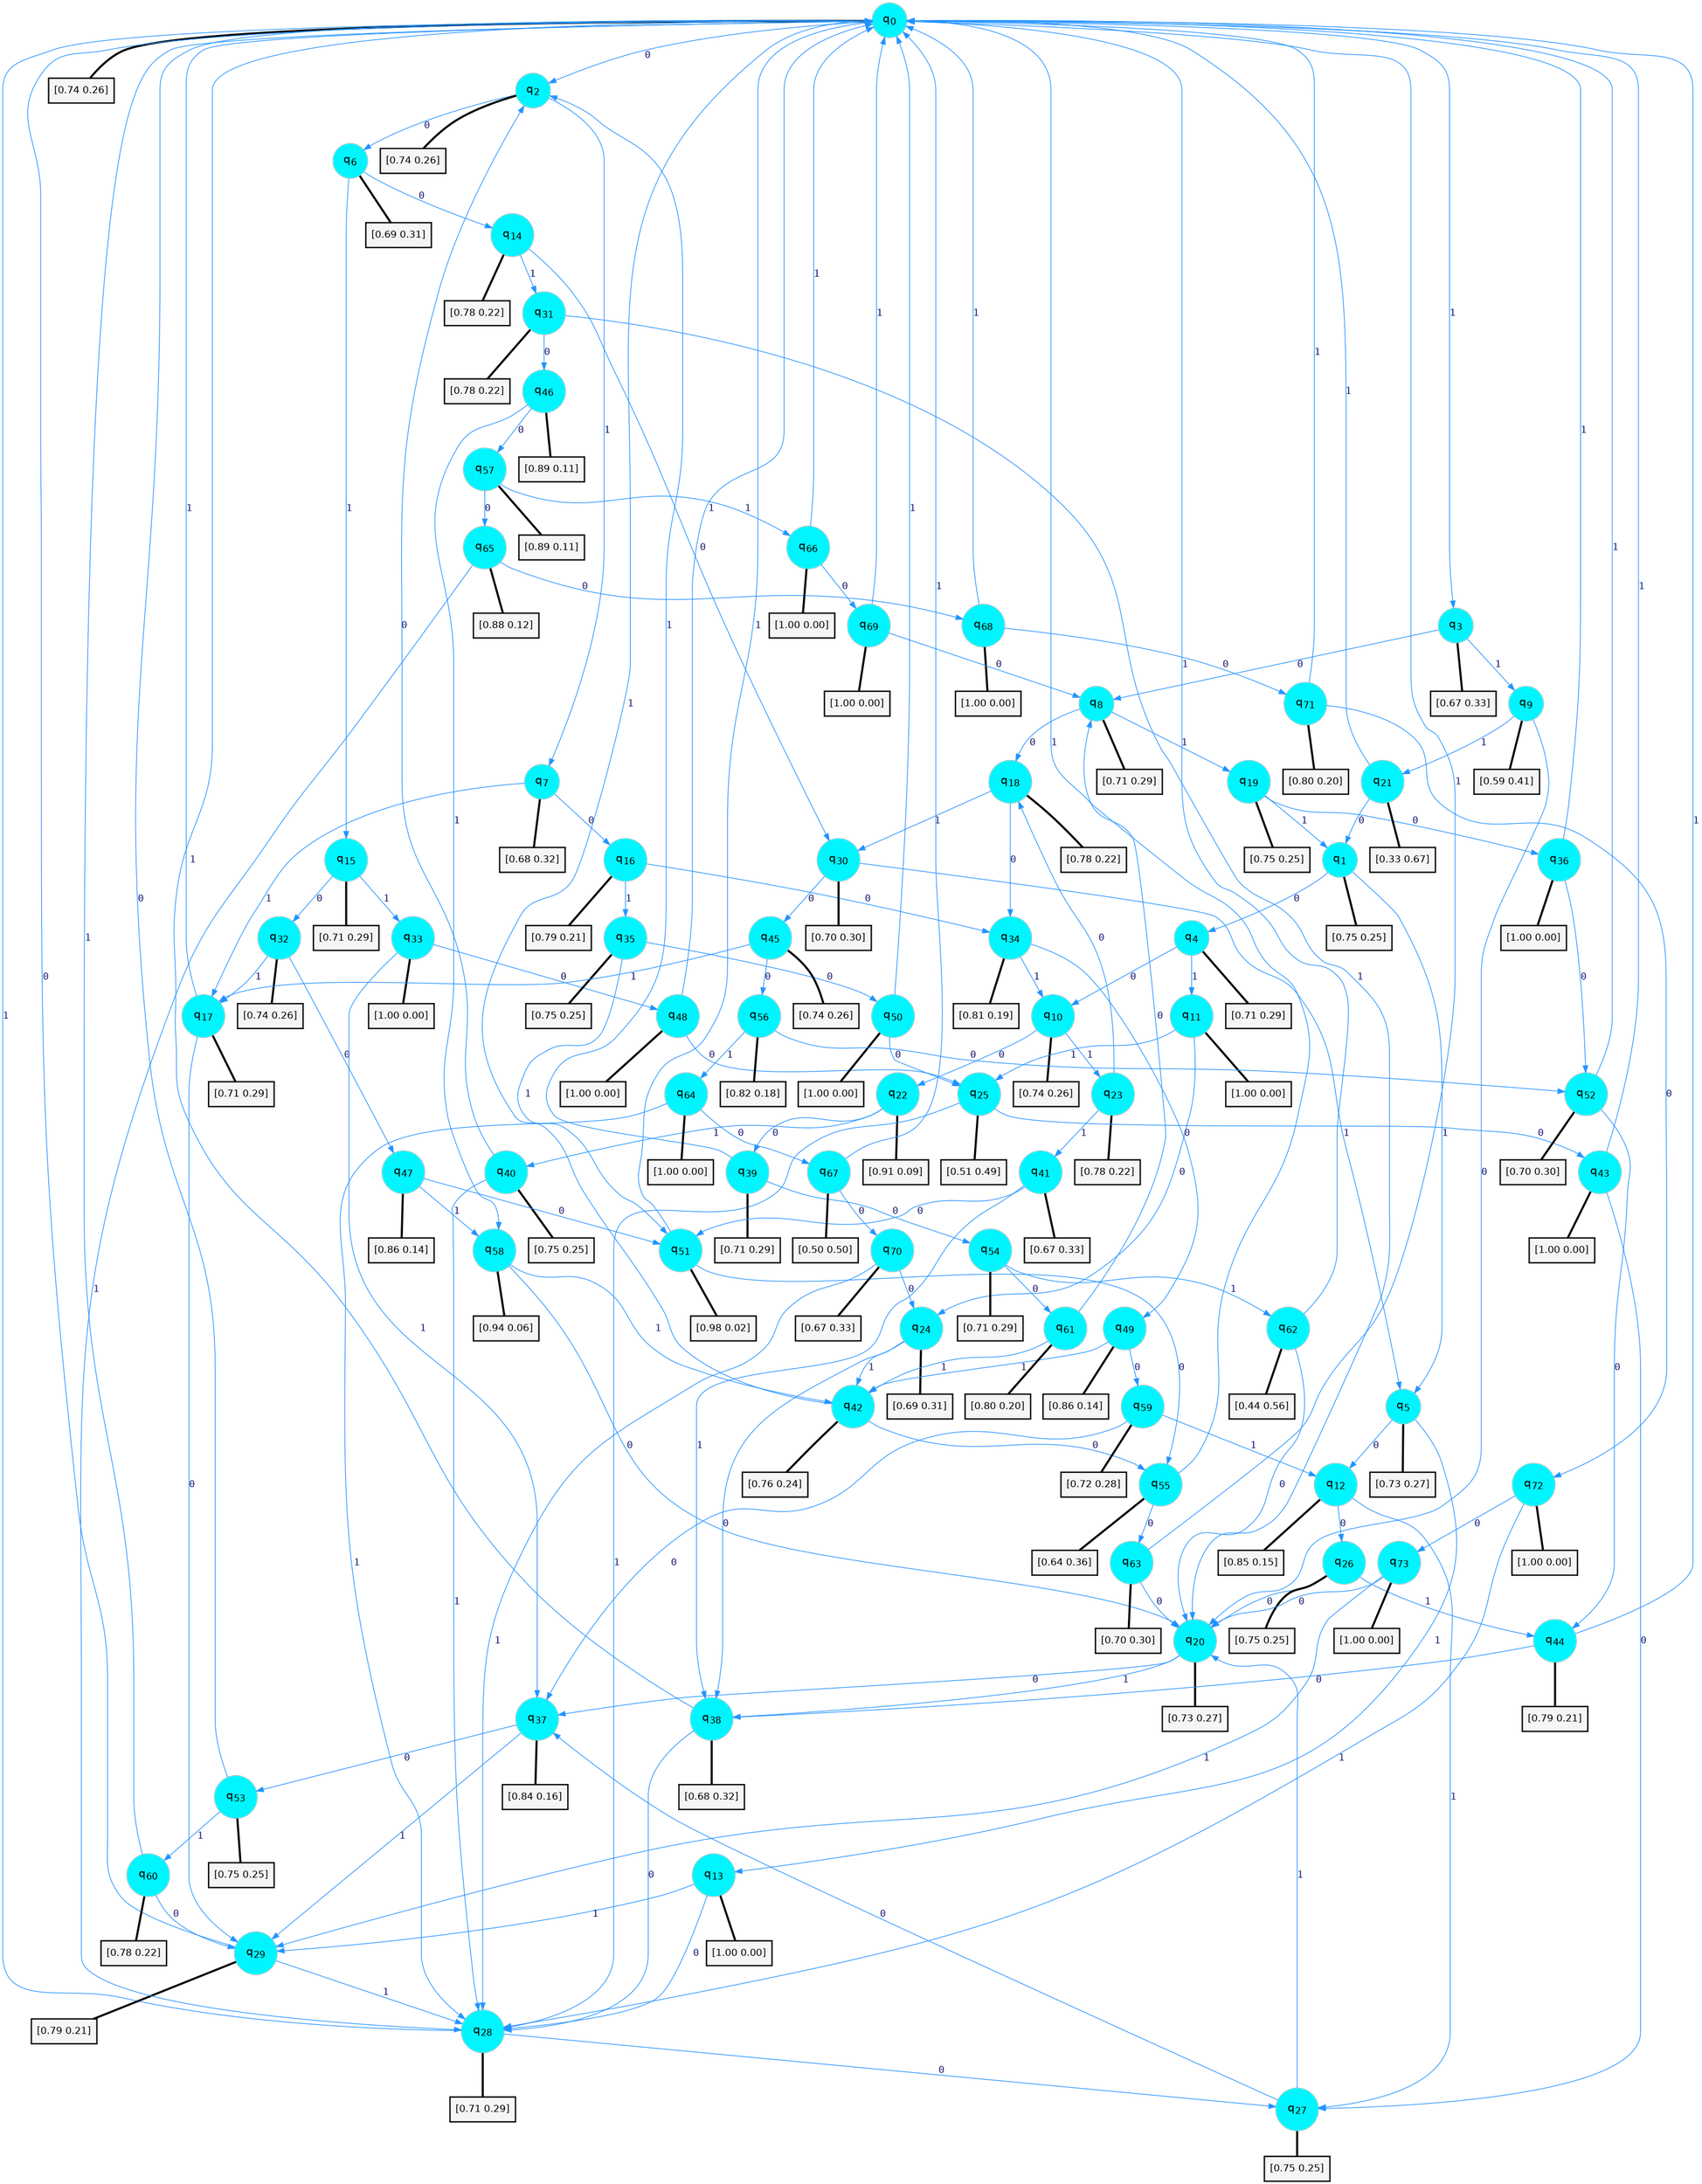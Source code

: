 digraph G {
graph [
bgcolor=transparent, dpi=300, rankdir=TD, size="40,25"];
node [
color=gray, fillcolor=turquoise1, fontcolor=black, fontname=Helvetica, fontsize=16, fontweight=bold, shape=circle, style=filled];
edge [
arrowsize=1, color=dodgerblue1, fontcolor=midnightblue, fontname=courier, fontweight=bold, penwidth=1, style=solid, weight=20];
0[label=<q<SUB>0</SUB>>];
1[label=<q<SUB>1</SUB>>];
2[label=<q<SUB>2</SUB>>];
3[label=<q<SUB>3</SUB>>];
4[label=<q<SUB>4</SUB>>];
5[label=<q<SUB>5</SUB>>];
6[label=<q<SUB>6</SUB>>];
7[label=<q<SUB>7</SUB>>];
8[label=<q<SUB>8</SUB>>];
9[label=<q<SUB>9</SUB>>];
10[label=<q<SUB>10</SUB>>];
11[label=<q<SUB>11</SUB>>];
12[label=<q<SUB>12</SUB>>];
13[label=<q<SUB>13</SUB>>];
14[label=<q<SUB>14</SUB>>];
15[label=<q<SUB>15</SUB>>];
16[label=<q<SUB>16</SUB>>];
17[label=<q<SUB>17</SUB>>];
18[label=<q<SUB>18</SUB>>];
19[label=<q<SUB>19</SUB>>];
20[label=<q<SUB>20</SUB>>];
21[label=<q<SUB>21</SUB>>];
22[label=<q<SUB>22</SUB>>];
23[label=<q<SUB>23</SUB>>];
24[label=<q<SUB>24</SUB>>];
25[label=<q<SUB>25</SUB>>];
26[label=<q<SUB>26</SUB>>];
27[label=<q<SUB>27</SUB>>];
28[label=<q<SUB>28</SUB>>];
29[label=<q<SUB>29</SUB>>];
30[label=<q<SUB>30</SUB>>];
31[label=<q<SUB>31</SUB>>];
32[label=<q<SUB>32</SUB>>];
33[label=<q<SUB>33</SUB>>];
34[label=<q<SUB>34</SUB>>];
35[label=<q<SUB>35</SUB>>];
36[label=<q<SUB>36</SUB>>];
37[label=<q<SUB>37</SUB>>];
38[label=<q<SUB>38</SUB>>];
39[label=<q<SUB>39</SUB>>];
40[label=<q<SUB>40</SUB>>];
41[label=<q<SUB>41</SUB>>];
42[label=<q<SUB>42</SUB>>];
43[label=<q<SUB>43</SUB>>];
44[label=<q<SUB>44</SUB>>];
45[label=<q<SUB>45</SUB>>];
46[label=<q<SUB>46</SUB>>];
47[label=<q<SUB>47</SUB>>];
48[label=<q<SUB>48</SUB>>];
49[label=<q<SUB>49</SUB>>];
50[label=<q<SUB>50</SUB>>];
51[label=<q<SUB>51</SUB>>];
52[label=<q<SUB>52</SUB>>];
53[label=<q<SUB>53</SUB>>];
54[label=<q<SUB>54</SUB>>];
55[label=<q<SUB>55</SUB>>];
56[label=<q<SUB>56</SUB>>];
57[label=<q<SUB>57</SUB>>];
58[label=<q<SUB>58</SUB>>];
59[label=<q<SUB>59</SUB>>];
60[label=<q<SUB>60</SUB>>];
61[label=<q<SUB>61</SUB>>];
62[label=<q<SUB>62</SUB>>];
63[label=<q<SUB>63</SUB>>];
64[label=<q<SUB>64</SUB>>];
65[label=<q<SUB>65</SUB>>];
66[label=<q<SUB>66</SUB>>];
67[label=<q<SUB>67</SUB>>];
68[label=<q<SUB>68</SUB>>];
69[label=<q<SUB>69</SUB>>];
70[label=<q<SUB>70</SUB>>];
71[label=<q<SUB>71</SUB>>];
72[label=<q<SUB>72</SUB>>];
73[label=<q<SUB>73</SUB>>];
74[label="[0.74 0.26]", shape=box,fontcolor=black, fontname=Helvetica, fontsize=14, penwidth=2, fillcolor=whitesmoke,color=black];
75[label="[0.75 0.25]", shape=box,fontcolor=black, fontname=Helvetica, fontsize=14, penwidth=2, fillcolor=whitesmoke,color=black];
76[label="[0.74 0.26]", shape=box,fontcolor=black, fontname=Helvetica, fontsize=14, penwidth=2, fillcolor=whitesmoke,color=black];
77[label="[0.67 0.33]", shape=box,fontcolor=black, fontname=Helvetica, fontsize=14, penwidth=2, fillcolor=whitesmoke,color=black];
78[label="[0.71 0.29]", shape=box,fontcolor=black, fontname=Helvetica, fontsize=14, penwidth=2, fillcolor=whitesmoke,color=black];
79[label="[0.73 0.27]", shape=box,fontcolor=black, fontname=Helvetica, fontsize=14, penwidth=2, fillcolor=whitesmoke,color=black];
80[label="[0.69 0.31]", shape=box,fontcolor=black, fontname=Helvetica, fontsize=14, penwidth=2, fillcolor=whitesmoke,color=black];
81[label="[0.68 0.32]", shape=box,fontcolor=black, fontname=Helvetica, fontsize=14, penwidth=2, fillcolor=whitesmoke,color=black];
82[label="[0.71 0.29]", shape=box,fontcolor=black, fontname=Helvetica, fontsize=14, penwidth=2, fillcolor=whitesmoke,color=black];
83[label="[0.59 0.41]", shape=box,fontcolor=black, fontname=Helvetica, fontsize=14, penwidth=2, fillcolor=whitesmoke,color=black];
84[label="[0.74 0.26]", shape=box,fontcolor=black, fontname=Helvetica, fontsize=14, penwidth=2, fillcolor=whitesmoke,color=black];
85[label="[1.00 0.00]", shape=box,fontcolor=black, fontname=Helvetica, fontsize=14, penwidth=2, fillcolor=whitesmoke,color=black];
86[label="[0.85 0.15]", shape=box,fontcolor=black, fontname=Helvetica, fontsize=14, penwidth=2, fillcolor=whitesmoke,color=black];
87[label="[1.00 0.00]", shape=box,fontcolor=black, fontname=Helvetica, fontsize=14, penwidth=2, fillcolor=whitesmoke,color=black];
88[label="[0.78 0.22]", shape=box,fontcolor=black, fontname=Helvetica, fontsize=14, penwidth=2, fillcolor=whitesmoke,color=black];
89[label="[0.71 0.29]", shape=box,fontcolor=black, fontname=Helvetica, fontsize=14, penwidth=2, fillcolor=whitesmoke,color=black];
90[label="[0.79 0.21]", shape=box,fontcolor=black, fontname=Helvetica, fontsize=14, penwidth=2, fillcolor=whitesmoke,color=black];
91[label="[0.71 0.29]", shape=box,fontcolor=black, fontname=Helvetica, fontsize=14, penwidth=2, fillcolor=whitesmoke,color=black];
92[label="[0.78 0.22]", shape=box,fontcolor=black, fontname=Helvetica, fontsize=14, penwidth=2, fillcolor=whitesmoke,color=black];
93[label="[0.75 0.25]", shape=box,fontcolor=black, fontname=Helvetica, fontsize=14, penwidth=2, fillcolor=whitesmoke,color=black];
94[label="[0.73 0.27]", shape=box,fontcolor=black, fontname=Helvetica, fontsize=14, penwidth=2, fillcolor=whitesmoke,color=black];
95[label="[0.33 0.67]", shape=box,fontcolor=black, fontname=Helvetica, fontsize=14, penwidth=2, fillcolor=whitesmoke,color=black];
96[label="[0.91 0.09]", shape=box,fontcolor=black, fontname=Helvetica, fontsize=14, penwidth=2, fillcolor=whitesmoke,color=black];
97[label="[0.78 0.22]", shape=box,fontcolor=black, fontname=Helvetica, fontsize=14, penwidth=2, fillcolor=whitesmoke,color=black];
98[label="[0.69 0.31]", shape=box,fontcolor=black, fontname=Helvetica, fontsize=14, penwidth=2, fillcolor=whitesmoke,color=black];
99[label="[0.51 0.49]", shape=box,fontcolor=black, fontname=Helvetica, fontsize=14, penwidth=2, fillcolor=whitesmoke,color=black];
100[label="[0.75 0.25]", shape=box,fontcolor=black, fontname=Helvetica, fontsize=14, penwidth=2, fillcolor=whitesmoke,color=black];
101[label="[0.75 0.25]", shape=box,fontcolor=black, fontname=Helvetica, fontsize=14, penwidth=2, fillcolor=whitesmoke,color=black];
102[label="[0.71 0.29]", shape=box,fontcolor=black, fontname=Helvetica, fontsize=14, penwidth=2, fillcolor=whitesmoke,color=black];
103[label="[0.79 0.21]", shape=box,fontcolor=black, fontname=Helvetica, fontsize=14, penwidth=2, fillcolor=whitesmoke,color=black];
104[label="[0.70 0.30]", shape=box,fontcolor=black, fontname=Helvetica, fontsize=14, penwidth=2, fillcolor=whitesmoke,color=black];
105[label="[0.78 0.22]", shape=box,fontcolor=black, fontname=Helvetica, fontsize=14, penwidth=2, fillcolor=whitesmoke,color=black];
106[label="[0.74 0.26]", shape=box,fontcolor=black, fontname=Helvetica, fontsize=14, penwidth=2, fillcolor=whitesmoke,color=black];
107[label="[1.00 0.00]", shape=box,fontcolor=black, fontname=Helvetica, fontsize=14, penwidth=2, fillcolor=whitesmoke,color=black];
108[label="[0.81 0.19]", shape=box,fontcolor=black, fontname=Helvetica, fontsize=14, penwidth=2, fillcolor=whitesmoke,color=black];
109[label="[0.75 0.25]", shape=box,fontcolor=black, fontname=Helvetica, fontsize=14, penwidth=2, fillcolor=whitesmoke,color=black];
110[label="[1.00 0.00]", shape=box,fontcolor=black, fontname=Helvetica, fontsize=14, penwidth=2, fillcolor=whitesmoke,color=black];
111[label="[0.84 0.16]", shape=box,fontcolor=black, fontname=Helvetica, fontsize=14, penwidth=2, fillcolor=whitesmoke,color=black];
112[label="[0.68 0.32]", shape=box,fontcolor=black, fontname=Helvetica, fontsize=14, penwidth=2, fillcolor=whitesmoke,color=black];
113[label="[0.71 0.29]", shape=box,fontcolor=black, fontname=Helvetica, fontsize=14, penwidth=2, fillcolor=whitesmoke,color=black];
114[label="[0.75 0.25]", shape=box,fontcolor=black, fontname=Helvetica, fontsize=14, penwidth=2, fillcolor=whitesmoke,color=black];
115[label="[0.67 0.33]", shape=box,fontcolor=black, fontname=Helvetica, fontsize=14, penwidth=2, fillcolor=whitesmoke,color=black];
116[label="[0.76 0.24]", shape=box,fontcolor=black, fontname=Helvetica, fontsize=14, penwidth=2, fillcolor=whitesmoke,color=black];
117[label="[1.00 0.00]", shape=box,fontcolor=black, fontname=Helvetica, fontsize=14, penwidth=2, fillcolor=whitesmoke,color=black];
118[label="[0.79 0.21]", shape=box,fontcolor=black, fontname=Helvetica, fontsize=14, penwidth=2, fillcolor=whitesmoke,color=black];
119[label="[0.74 0.26]", shape=box,fontcolor=black, fontname=Helvetica, fontsize=14, penwidth=2, fillcolor=whitesmoke,color=black];
120[label="[0.89 0.11]", shape=box,fontcolor=black, fontname=Helvetica, fontsize=14, penwidth=2, fillcolor=whitesmoke,color=black];
121[label="[0.86 0.14]", shape=box,fontcolor=black, fontname=Helvetica, fontsize=14, penwidth=2, fillcolor=whitesmoke,color=black];
122[label="[1.00 0.00]", shape=box,fontcolor=black, fontname=Helvetica, fontsize=14, penwidth=2, fillcolor=whitesmoke,color=black];
123[label="[0.86 0.14]", shape=box,fontcolor=black, fontname=Helvetica, fontsize=14, penwidth=2, fillcolor=whitesmoke,color=black];
124[label="[1.00 0.00]", shape=box,fontcolor=black, fontname=Helvetica, fontsize=14, penwidth=2, fillcolor=whitesmoke,color=black];
125[label="[0.98 0.02]", shape=box,fontcolor=black, fontname=Helvetica, fontsize=14, penwidth=2, fillcolor=whitesmoke,color=black];
126[label="[0.70 0.30]", shape=box,fontcolor=black, fontname=Helvetica, fontsize=14, penwidth=2, fillcolor=whitesmoke,color=black];
127[label="[0.75 0.25]", shape=box,fontcolor=black, fontname=Helvetica, fontsize=14, penwidth=2, fillcolor=whitesmoke,color=black];
128[label="[0.71 0.29]", shape=box,fontcolor=black, fontname=Helvetica, fontsize=14, penwidth=2, fillcolor=whitesmoke,color=black];
129[label="[0.64 0.36]", shape=box,fontcolor=black, fontname=Helvetica, fontsize=14, penwidth=2, fillcolor=whitesmoke,color=black];
130[label="[0.82 0.18]", shape=box,fontcolor=black, fontname=Helvetica, fontsize=14, penwidth=2, fillcolor=whitesmoke,color=black];
131[label="[0.89 0.11]", shape=box,fontcolor=black, fontname=Helvetica, fontsize=14, penwidth=2, fillcolor=whitesmoke,color=black];
132[label="[0.94 0.06]", shape=box,fontcolor=black, fontname=Helvetica, fontsize=14, penwidth=2, fillcolor=whitesmoke,color=black];
133[label="[0.72 0.28]", shape=box,fontcolor=black, fontname=Helvetica, fontsize=14, penwidth=2, fillcolor=whitesmoke,color=black];
134[label="[0.78 0.22]", shape=box,fontcolor=black, fontname=Helvetica, fontsize=14, penwidth=2, fillcolor=whitesmoke,color=black];
135[label="[0.80 0.20]", shape=box,fontcolor=black, fontname=Helvetica, fontsize=14, penwidth=2, fillcolor=whitesmoke,color=black];
136[label="[0.44 0.56]", shape=box,fontcolor=black, fontname=Helvetica, fontsize=14, penwidth=2, fillcolor=whitesmoke,color=black];
137[label="[0.70 0.30]", shape=box,fontcolor=black, fontname=Helvetica, fontsize=14, penwidth=2, fillcolor=whitesmoke,color=black];
138[label="[1.00 0.00]", shape=box,fontcolor=black, fontname=Helvetica, fontsize=14, penwidth=2, fillcolor=whitesmoke,color=black];
139[label="[0.88 0.12]", shape=box,fontcolor=black, fontname=Helvetica, fontsize=14, penwidth=2, fillcolor=whitesmoke,color=black];
140[label="[1.00 0.00]", shape=box,fontcolor=black, fontname=Helvetica, fontsize=14, penwidth=2, fillcolor=whitesmoke,color=black];
141[label="[0.50 0.50]", shape=box,fontcolor=black, fontname=Helvetica, fontsize=14, penwidth=2, fillcolor=whitesmoke,color=black];
142[label="[1.00 0.00]", shape=box,fontcolor=black, fontname=Helvetica, fontsize=14, penwidth=2, fillcolor=whitesmoke,color=black];
143[label="[1.00 0.00]", shape=box,fontcolor=black, fontname=Helvetica, fontsize=14, penwidth=2, fillcolor=whitesmoke,color=black];
144[label="[0.67 0.33]", shape=box,fontcolor=black, fontname=Helvetica, fontsize=14, penwidth=2, fillcolor=whitesmoke,color=black];
145[label="[0.80 0.20]", shape=box,fontcolor=black, fontname=Helvetica, fontsize=14, penwidth=2, fillcolor=whitesmoke,color=black];
146[label="[1.00 0.00]", shape=box,fontcolor=black, fontname=Helvetica, fontsize=14, penwidth=2, fillcolor=whitesmoke,color=black];
147[label="[1.00 0.00]", shape=box,fontcolor=black, fontname=Helvetica, fontsize=14, penwidth=2, fillcolor=whitesmoke,color=black];
0->2 [label=0];
0->3 [label=1];
0->74 [arrowhead=none, penwidth=3,color=black];
1->4 [label=0];
1->5 [label=1];
1->75 [arrowhead=none, penwidth=3,color=black];
2->6 [label=0];
2->7 [label=1];
2->76 [arrowhead=none, penwidth=3,color=black];
3->8 [label=0];
3->9 [label=1];
3->77 [arrowhead=none, penwidth=3,color=black];
4->10 [label=0];
4->11 [label=1];
4->78 [arrowhead=none, penwidth=3,color=black];
5->12 [label=0];
5->13 [label=1];
5->79 [arrowhead=none, penwidth=3,color=black];
6->14 [label=0];
6->15 [label=1];
6->80 [arrowhead=none, penwidth=3,color=black];
7->16 [label=0];
7->17 [label=1];
7->81 [arrowhead=none, penwidth=3,color=black];
8->18 [label=0];
8->19 [label=1];
8->82 [arrowhead=none, penwidth=3,color=black];
9->20 [label=0];
9->21 [label=1];
9->83 [arrowhead=none, penwidth=3,color=black];
10->22 [label=0];
10->23 [label=1];
10->84 [arrowhead=none, penwidth=3,color=black];
11->24 [label=0];
11->25 [label=1];
11->85 [arrowhead=none, penwidth=3,color=black];
12->26 [label=0];
12->27 [label=1];
12->86 [arrowhead=none, penwidth=3,color=black];
13->28 [label=0];
13->29 [label=1];
13->87 [arrowhead=none, penwidth=3,color=black];
14->30 [label=0];
14->31 [label=1];
14->88 [arrowhead=none, penwidth=3,color=black];
15->32 [label=0];
15->33 [label=1];
15->89 [arrowhead=none, penwidth=3,color=black];
16->34 [label=0];
16->35 [label=1];
16->90 [arrowhead=none, penwidth=3,color=black];
17->29 [label=0];
17->0 [label=1];
17->91 [arrowhead=none, penwidth=3,color=black];
18->34 [label=0];
18->30 [label=1];
18->92 [arrowhead=none, penwidth=3,color=black];
19->36 [label=0];
19->1 [label=1];
19->93 [arrowhead=none, penwidth=3,color=black];
20->37 [label=0];
20->38 [label=1];
20->94 [arrowhead=none, penwidth=3,color=black];
21->1 [label=0];
21->0 [label=1];
21->95 [arrowhead=none, penwidth=3,color=black];
22->39 [label=0];
22->40 [label=1];
22->96 [arrowhead=none, penwidth=3,color=black];
23->18 [label=0];
23->41 [label=1];
23->97 [arrowhead=none, penwidth=3,color=black];
24->38 [label=0];
24->42 [label=1];
24->98 [arrowhead=none, penwidth=3,color=black];
25->43 [label=0];
25->28 [label=1];
25->99 [arrowhead=none, penwidth=3,color=black];
26->20 [label=0];
26->44 [label=1];
26->100 [arrowhead=none, penwidth=3,color=black];
27->37 [label=0];
27->20 [label=1];
27->101 [arrowhead=none, penwidth=3,color=black];
28->27 [label=0];
28->0 [label=1];
28->102 [arrowhead=none, penwidth=3,color=black];
29->0 [label=0];
29->28 [label=1];
29->103 [arrowhead=none, penwidth=3,color=black];
30->45 [label=0];
30->5 [label=1];
30->104 [arrowhead=none, penwidth=3,color=black];
31->46 [label=0];
31->20 [label=1];
31->105 [arrowhead=none, penwidth=3,color=black];
32->47 [label=0];
32->17 [label=1];
32->106 [arrowhead=none, penwidth=3,color=black];
33->48 [label=0];
33->37 [label=1];
33->107 [arrowhead=none, penwidth=3,color=black];
34->49 [label=0];
34->10 [label=1];
34->108 [arrowhead=none, penwidth=3,color=black];
35->50 [label=0];
35->51 [label=1];
35->109 [arrowhead=none, penwidth=3,color=black];
36->52 [label=0];
36->0 [label=1];
36->110 [arrowhead=none, penwidth=3,color=black];
37->53 [label=0];
37->29 [label=1];
37->111 [arrowhead=none, penwidth=3,color=black];
38->28 [label=0];
38->0 [label=1];
38->112 [arrowhead=none, penwidth=3,color=black];
39->54 [label=0];
39->2 [label=1];
39->113 [arrowhead=none, penwidth=3,color=black];
40->2 [label=0];
40->28 [label=1];
40->114 [arrowhead=none, penwidth=3,color=black];
41->51 [label=0];
41->38 [label=1];
41->115 [arrowhead=none, penwidth=3,color=black];
42->55 [label=0];
42->0 [label=1];
42->116 [arrowhead=none, penwidth=3,color=black];
43->27 [label=0];
43->0 [label=1];
43->117 [arrowhead=none, penwidth=3,color=black];
44->38 [label=0];
44->0 [label=1];
44->118 [arrowhead=none, penwidth=3,color=black];
45->56 [label=0];
45->17 [label=1];
45->119 [arrowhead=none, penwidth=3,color=black];
46->57 [label=0];
46->58 [label=1];
46->120 [arrowhead=none, penwidth=3,color=black];
47->51 [label=0];
47->58 [label=1];
47->121 [arrowhead=none, penwidth=3,color=black];
48->25 [label=0];
48->0 [label=1];
48->122 [arrowhead=none, penwidth=3,color=black];
49->59 [label=0];
49->42 [label=1];
49->123 [arrowhead=none, penwidth=3,color=black];
50->25 [label=0];
50->0 [label=1];
50->124 [arrowhead=none, penwidth=3,color=black];
51->55 [label=0];
51->0 [label=1];
51->125 [arrowhead=none, penwidth=3,color=black];
52->44 [label=0];
52->0 [label=1];
52->126 [arrowhead=none, penwidth=3,color=black];
53->0 [label=0];
53->60 [label=1];
53->127 [arrowhead=none, penwidth=3,color=black];
54->61 [label=0];
54->62 [label=1];
54->128 [arrowhead=none, penwidth=3,color=black];
55->63 [label=0];
55->0 [label=1];
55->129 [arrowhead=none, penwidth=3,color=black];
56->52 [label=0];
56->64 [label=1];
56->130 [arrowhead=none, penwidth=3,color=black];
57->65 [label=0];
57->66 [label=1];
57->131 [arrowhead=none, penwidth=3,color=black];
58->20 [label=0];
58->42 [label=1];
58->132 [arrowhead=none, penwidth=3,color=black];
59->37 [label=0];
59->12 [label=1];
59->133 [arrowhead=none, penwidth=3,color=black];
60->29 [label=0];
60->0 [label=1];
60->134 [arrowhead=none, penwidth=3,color=black];
61->8 [label=0];
61->42 [label=1];
61->135 [arrowhead=none, penwidth=3,color=black];
62->20 [label=0];
62->0 [label=1];
62->136 [arrowhead=none, penwidth=3,color=black];
63->20 [label=0];
63->0 [label=1];
63->137 [arrowhead=none, penwidth=3,color=black];
64->67 [label=0];
64->28 [label=1];
64->138 [arrowhead=none, penwidth=3,color=black];
65->68 [label=0];
65->28 [label=1];
65->139 [arrowhead=none, penwidth=3,color=black];
66->69 [label=0];
66->0 [label=1];
66->140 [arrowhead=none, penwidth=3,color=black];
67->70 [label=0];
67->0 [label=1];
67->141 [arrowhead=none, penwidth=3,color=black];
68->71 [label=0];
68->0 [label=1];
68->142 [arrowhead=none, penwidth=3,color=black];
69->8 [label=0];
69->0 [label=1];
69->143 [arrowhead=none, penwidth=3,color=black];
70->24 [label=0];
70->28 [label=1];
70->144 [arrowhead=none, penwidth=3,color=black];
71->72 [label=0];
71->0 [label=1];
71->145 [arrowhead=none, penwidth=3,color=black];
72->73 [label=0];
72->28 [label=1];
72->146 [arrowhead=none, penwidth=3,color=black];
73->20 [label=0];
73->29 [label=1];
73->147 [arrowhead=none, penwidth=3,color=black];
}
